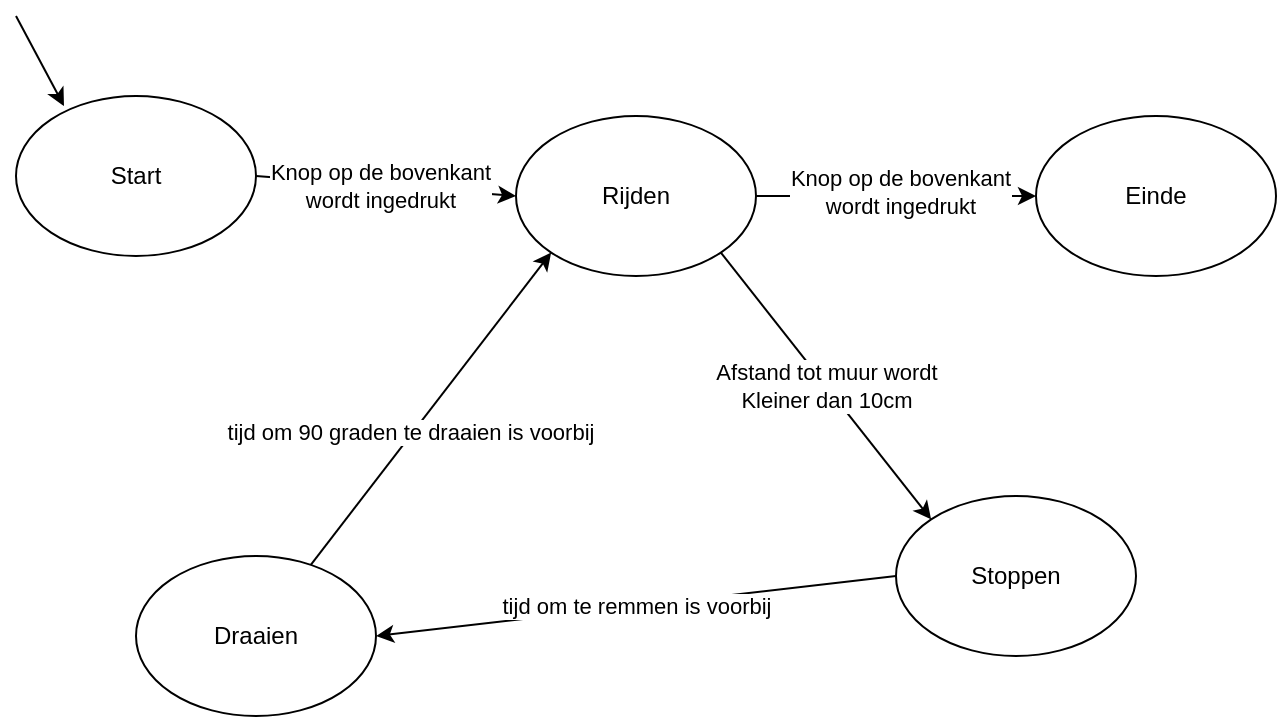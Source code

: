 <mxfile version="17.4.1" type="device"><diagram id="LtHsKrjkGr1HseWvC6ac" name="Page-1"><mxGraphModel dx="830" dy="702" grid="1" gridSize="10" guides="1" tooltips="1" connect="1" arrows="1" fold="1" page="1" pageScale="1" pageWidth="827" pageHeight="1169" math="0" shadow="0"><root><mxCell id="0"/><mxCell id="1" parent="0"/><mxCell id="DcRI69tyNpuBkDoEcDf4-1" value="Start" style="ellipse;whiteSpace=wrap;html=1;" vertex="1" parent="1"><mxGeometry x="90" y="90" width="120" height="80" as="geometry"/></mxCell><mxCell id="DcRI69tyNpuBkDoEcDf4-3" value="Rijden" style="ellipse;whiteSpace=wrap;html=1;" vertex="1" parent="1"><mxGeometry x="340" y="100" width="120" height="80" as="geometry"/></mxCell><mxCell id="DcRI69tyNpuBkDoEcDf4-4" value="Stoppen" style="ellipse;whiteSpace=wrap;html=1;" vertex="1" parent="1"><mxGeometry x="530" y="290" width="120" height="80" as="geometry"/></mxCell><mxCell id="DcRI69tyNpuBkDoEcDf4-5" value="Draaien" style="ellipse;whiteSpace=wrap;html=1;" vertex="1" parent="1"><mxGeometry x="150" y="320" width="120" height="80" as="geometry"/></mxCell><mxCell id="DcRI69tyNpuBkDoEcDf4-6" value="" style="endArrow=classic;html=1;rounded=0;entryX=0;entryY=0.5;entryDx=0;entryDy=0;exitX=1;exitY=0.5;exitDx=0;exitDy=0;" edge="1" parent="1" source="DcRI69tyNpuBkDoEcDf4-1" target="DcRI69tyNpuBkDoEcDf4-3"><mxGeometry width="50" height="50" relative="1" as="geometry"><mxPoint x="390" y="460" as="sourcePoint"/><mxPoint x="440" y="410" as="targetPoint"/><Array as="points"/></mxGeometry></mxCell><mxCell id="DcRI69tyNpuBkDoEcDf4-7" value="Knop op de bovenkant&lt;br&gt;wordt ingedrukt" style="edgeLabel;html=1;align=center;verticalAlign=middle;resizable=0;points=[];" vertex="1" connectable="0" parent="DcRI69tyNpuBkDoEcDf4-6"><mxGeometry x="-0.046" relative="1" as="geometry"><mxPoint as="offset"/></mxGeometry></mxCell><mxCell id="DcRI69tyNpuBkDoEcDf4-8" value="Afstand tot muur wordt&lt;br&gt;Kleiner dan 10cm" style="endArrow=classic;html=1;rounded=0;entryX=0;entryY=0;entryDx=0;entryDy=0;exitX=1;exitY=1;exitDx=0;exitDy=0;" edge="1" parent="1" source="DcRI69tyNpuBkDoEcDf4-3" target="DcRI69tyNpuBkDoEcDf4-4"><mxGeometry width="50" height="50" relative="1" as="geometry"><mxPoint x="390" y="460" as="sourcePoint"/><mxPoint x="440" y="410" as="targetPoint"/></mxGeometry></mxCell><mxCell id="DcRI69tyNpuBkDoEcDf4-9" value="tijd om te remmen is voorbij" style="endArrow=classic;html=1;rounded=0;entryX=1;entryY=0.5;entryDx=0;entryDy=0;exitX=0;exitY=0.5;exitDx=0;exitDy=0;" edge="1" parent="1" source="DcRI69tyNpuBkDoEcDf4-4" target="DcRI69tyNpuBkDoEcDf4-5"><mxGeometry width="50" height="50" relative="1" as="geometry"><mxPoint x="390" y="460" as="sourcePoint"/><mxPoint x="440" y="410" as="targetPoint"/></mxGeometry></mxCell><mxCell id="DcRI69tyNpuBkDoEcDf4-10" value="" style="endArrow=classic;html=1;rounded=0;entryX=0;entryY=1;entryDx=0;entryDy=0;" edge="1" parent="1" source="DcRI69tyNpuBkDoEcDf4-5" target="DcRI69tyNpuBkDoEcDf4-3"><mxGeometry width="50" height="50" relative="1" as="geometry"><mxPoint x="390" y="460" as="sourcePoint"/><mxPoint x="440" y="410" as="targetPoint"/><Array as="points"/></mxGeometry></mxCell><mxCell id="DcRI69tyNpuBkDoEcDf4-11" value="tijd om 90 graden te draaien is voorbij" style="edgeLabel;html=1;align=center;verticalAlign=middle;resizable=0;points=[];" vertex="1" connectable="0" parent="DcRI69tyNpuBkDoEcDf4-10"><mxGeometry x="-0.173" y="1" relative="1" as="geometry"><mxPoint y="-1" as="offset"/></mxGeometry></mxCell><mxCell id="DcRI69tyNpuBkDoEcDf4-12" value="" style="endArrow=classic;html=1;rounded=0;exitX=1;exitY=0.5;exitDx=0;exitDy=0;" edge="1" parent="1" source="DcRI69tyNpuBkDoEcDf4-3" target="DcRI69tyNpuBkDoEcDf4-13"><mxGeometry width="50" height="50" relative="1" as="geometry"><mxPoint x="390" y="460" as="sourcePoint"/><mxPoint x="560" y="140" as="targetPoint"/></mxGeometry></mxCell><mxCell id="DcRI69tyNpuBkDoEcDf4-14" value="Knop op de bovenkant&lt;br&gt;wordt ingedrukt" style="edgeLabel;html=1;align=center;verticalAlign=middle;resizable=0;points=[];" vertex="1" connectable="0" parent="DcRI69tyNpuBkDoEcDf4-12"><mxGeometry x="0.02" y="2" relative="1" as="geometry"><mxPoint as="offset"/></mxGeometry></mxCell><mxCell id="DcRI69tyNpuBkDoEcDf4-13" value="Einde" style="ellipse;whiteSpace=wrap;html=1;" vertex="1" parent="1"><mxGeometry x="600" y="100" width="120" height="80" as="geometry"/></mxCell><mxCell id="DcRI69tyNpuBkDoEcDf4-16" value="" style="endArrow=classic;html=1;rounded=0;entryX=0.2;entryY=0.063;entryDx=0;entryDy=0;entryPerimeter=0;" edge="1" parent="1" target="DcRI69tyNpuBkDoEcDf4-1"><mxGeometry width="50" height="50" relative="1" as="geometry"><mxPoint x="90" y="50" as="sourcePoint"/><mxPoint x="480" y="340" as="targetPoint"/></mxGeometry></mxCell></root></mxGraphModel></diagram></mxfile>